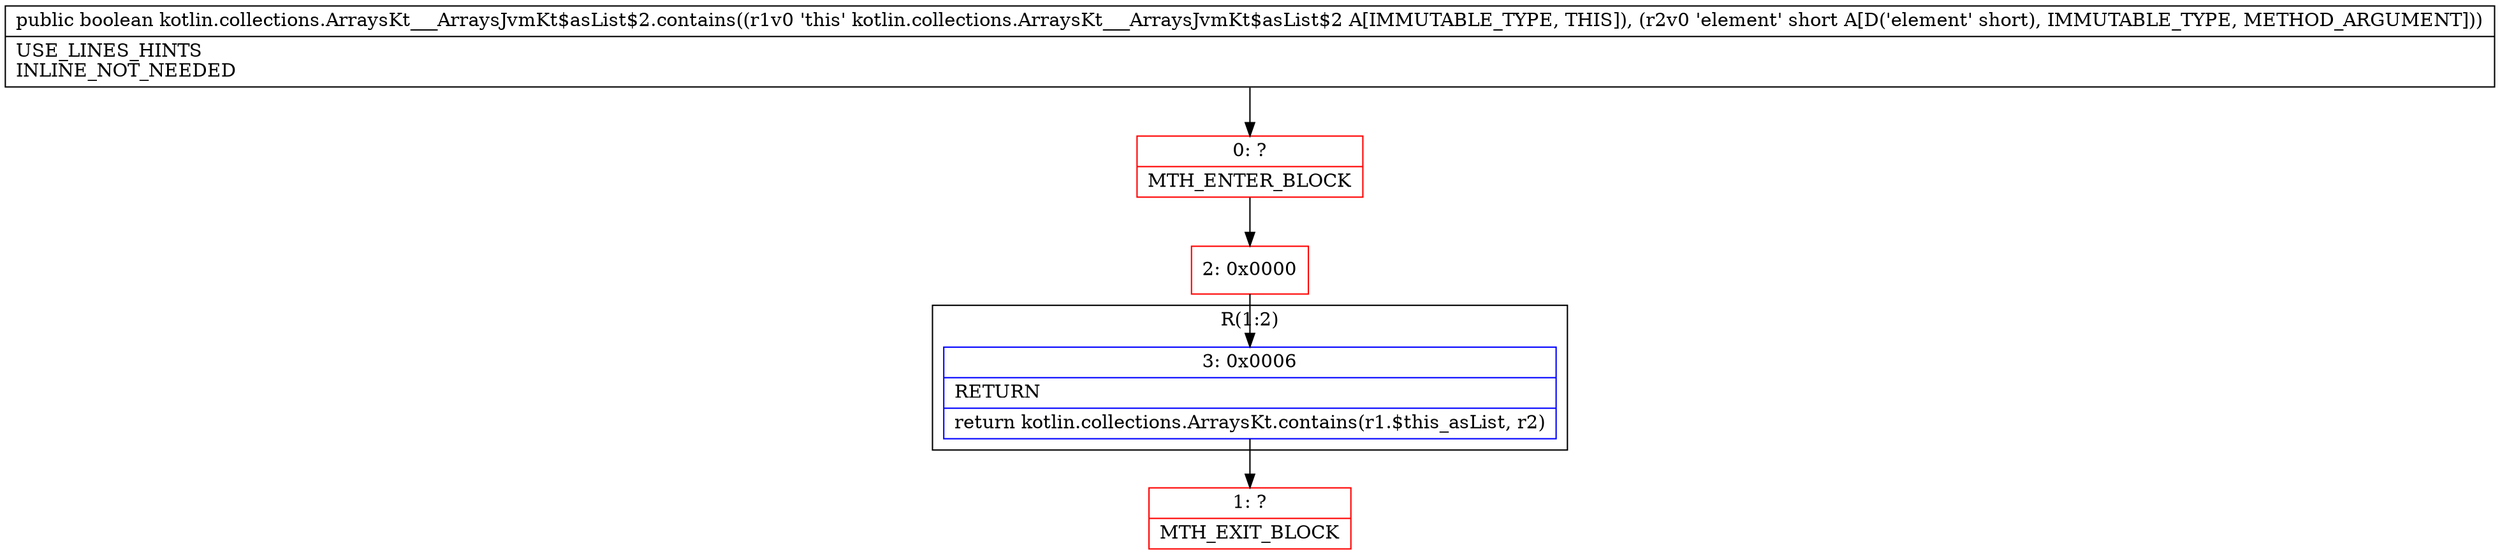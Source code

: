 digraph "CFG forkotlin.collections.ArraysKt___ArraysJvmKt$asList$2.contains(S)Z" {
subgraph cluster_Region_832248857 {
label = "R(1:2)";
node [shape=record,color=blue];
Node_3 [shape=record,label="{3\:\ 0x0006|RETURN\l|return kotlin.collections.ArraysKt.contains(r1.$this_asList, r2)\l}"];
}
Node_0 [shape=record,color=red,label="{0\:\ ?|MTH_ENTER_BLOCK\l}"];
Node_2 [shape=record,color=red,label="{2\:\ 0x0000}"];
Node_1 [shape=record,color=red,label="{1\:\ ?|MTH_EXIT_BLOCK\l}"];
MethodNode[shape=record,label="{public boolean kotlin.collections.ArraysKt___ArraysJvmKt$asList$2.contains((r1v0 'this' kotlin.collections.ArraysKt___ArraysJvmKt$asList$2 A[IMMUTABLE_TYPE, THIS]), (r2v0 'element' short A[D('element' short), IMMUTABLE_TYPE, METHOD_ARGUMENT]))  | USE_LINES_HINTS\lINLINE_NOT_NEEDED\l}"];
MethodNode -> Node_0;Node_3 -> Node_1;
Node_0 -> Node_2;
Node_2 -> Node_3;
}

